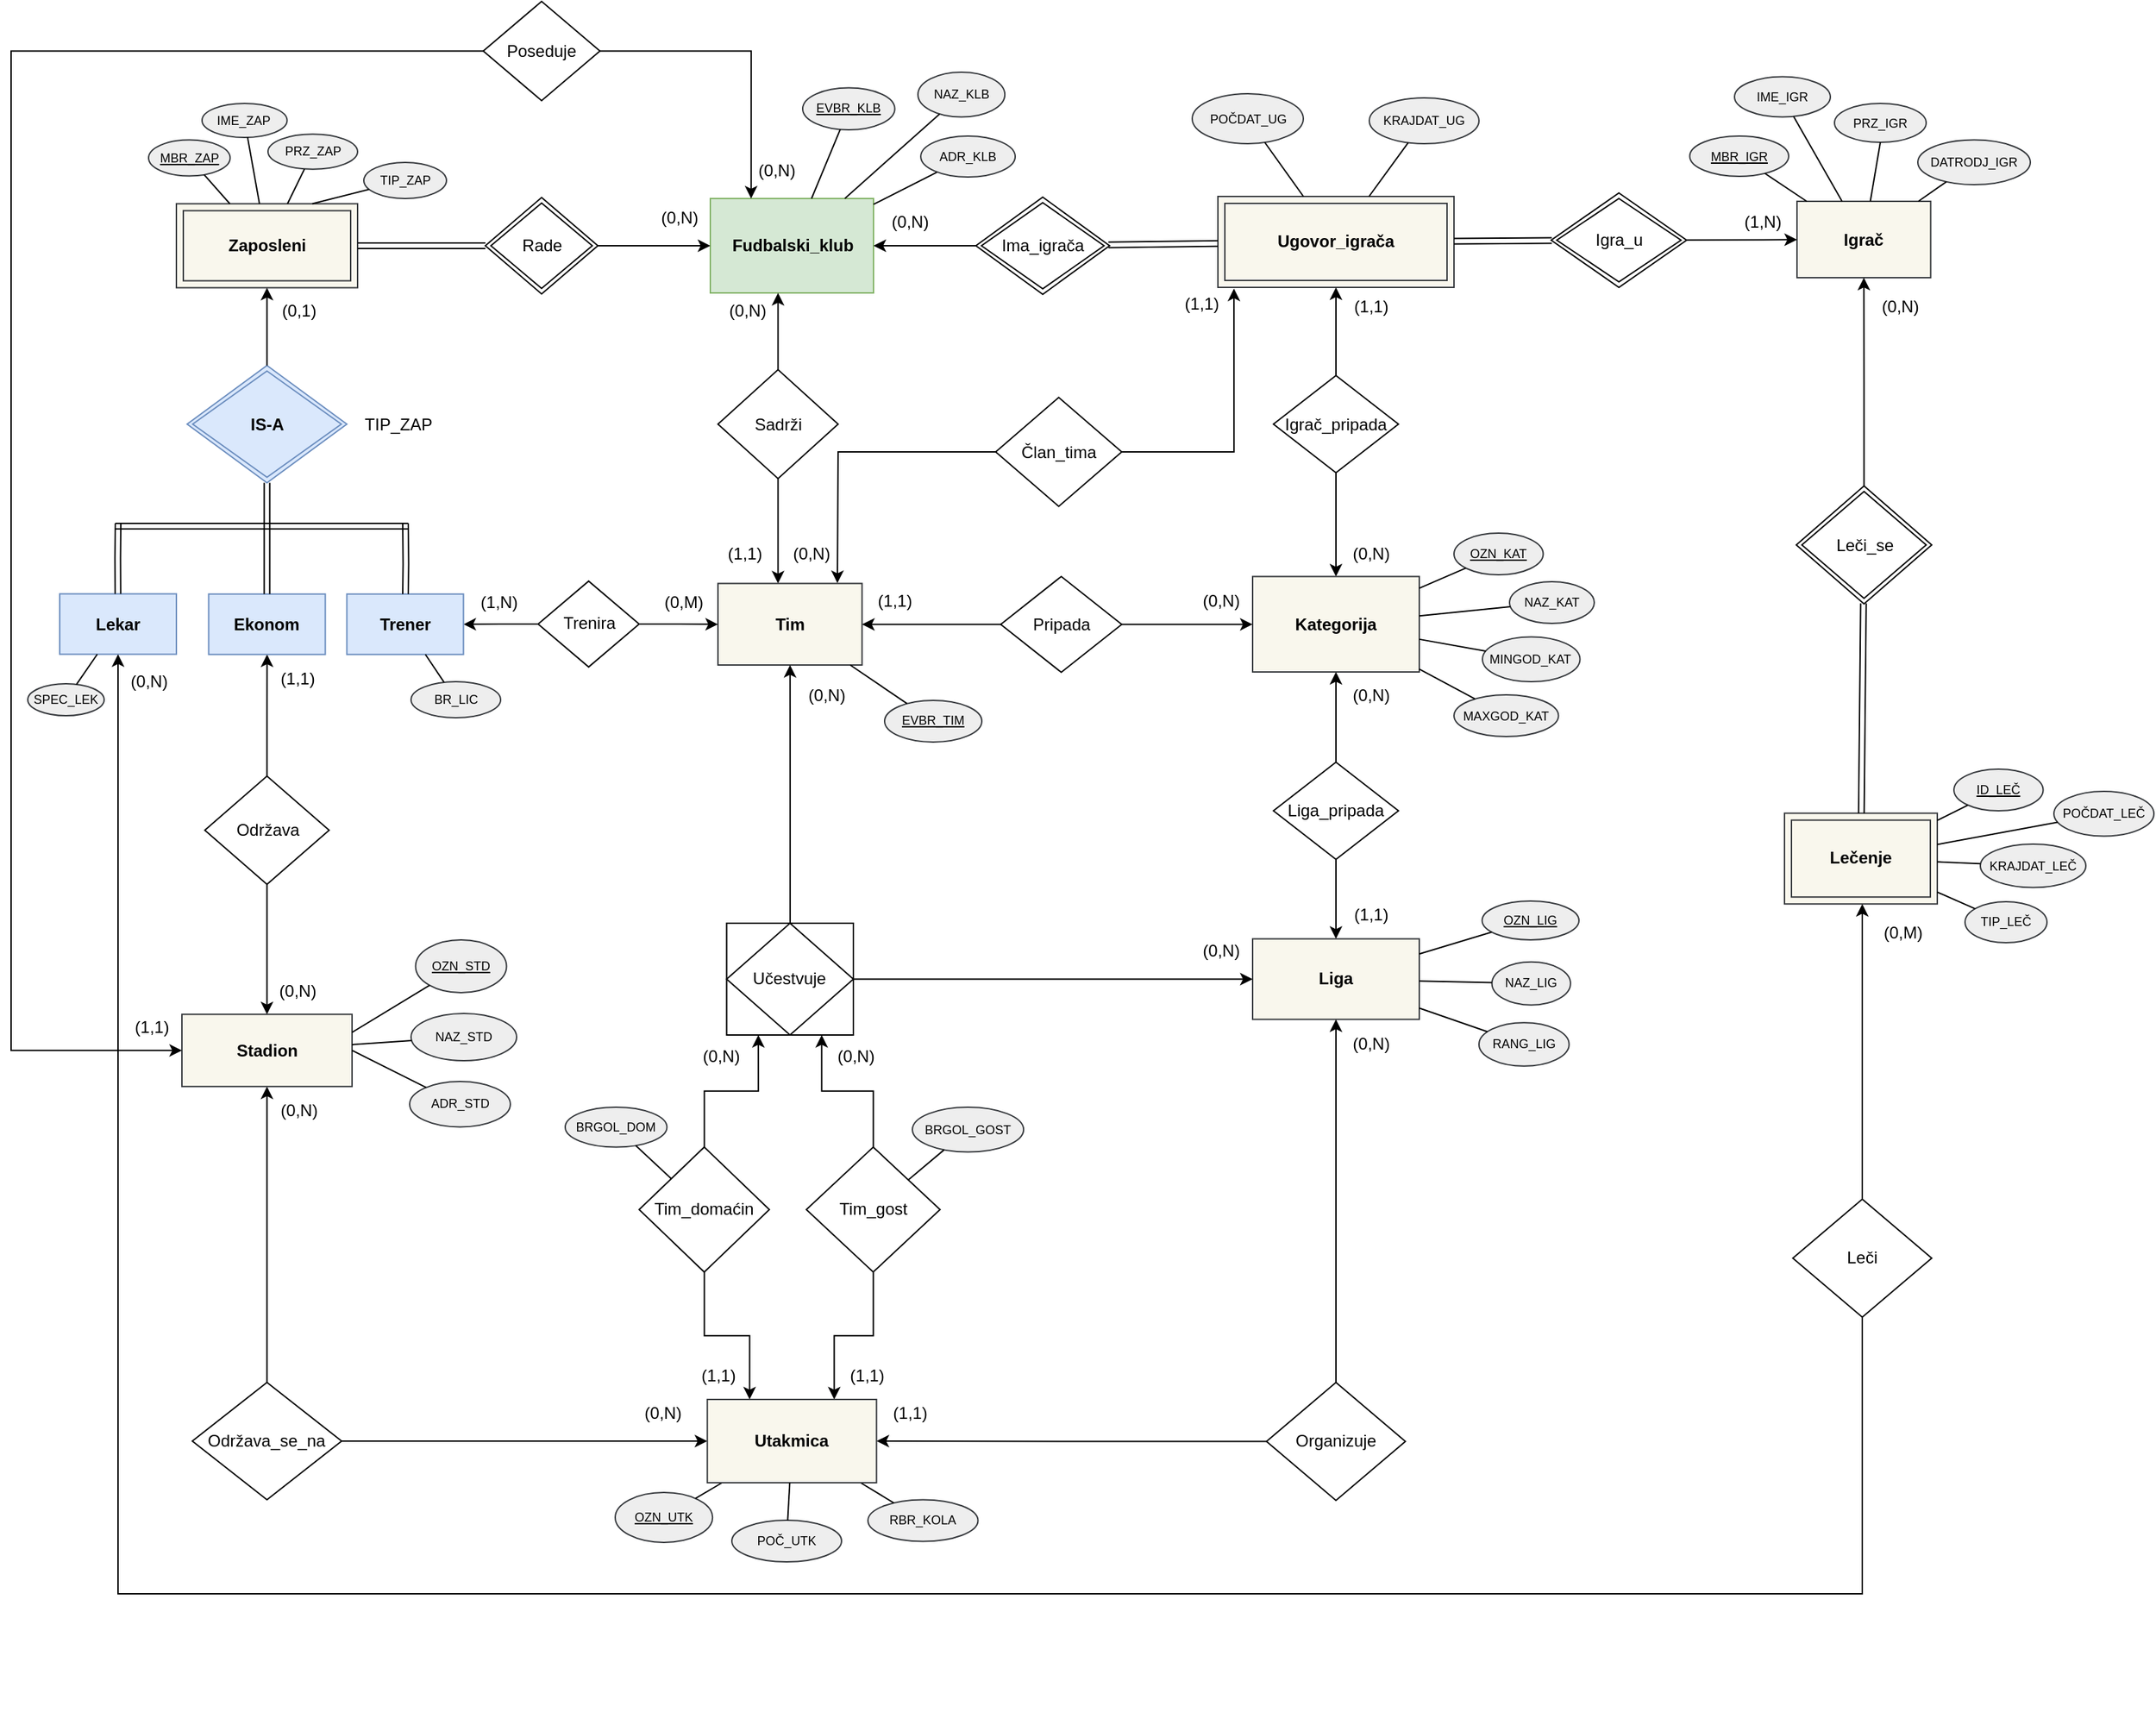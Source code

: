 <mxfile version="13.9.9" type="device"><diagram id="XMRACa8M82WOounsSbT7" name="Page-1"><mxGraphModel dx="1730" dy="1012" grid="1" gridSize="1" guides="1" tooltips="1" connect="1" arrows="1" fold="1" page="1" pageScale="1" pageWidth="2336" pageHeight="1654" math="0" shadow="0"><root><mxCell id="0"/><mxCell id="1" parent="0"/><mxCell id="WEGCKcXvLtcn6dssbTEb-1" value="Fudbalski_klub" style="whiteSpace=wrap;html=1;align=center;fillColor=#d5e8d4;strokeColor=#82b366;fontStyle=1;strokeWidth=1;" vertex="1" parent="1"><mxGeometry x="958.5" y="353" width="117.5" height="68" as="geometry"/></mxCell><mxCell id="WEGCKcXvLtcn6dssbTEb-2" style="edgeStyle=orthogonalEdgeStyle;rounded=0;orthogonalLoop=1;jettySize=auto;html=1;fontSize=12;" edge="1" parent="1" source="WEGCKcXvLtcn6dssbTEb-3" target="WEGCKcXvLtcn6dssbTEb-1"><mxGeometry relative="1" as="geometry"/></mxCell><mxCell id="WEGCKcXvLtcn6dssbTEb-3" value="Rade" style="shape=rhombus;double=1;perimeter=rhombusPerimeter;whiteSpace=wrap;html=1;align=center;fontStyle=0;strokeWidth=1;" vertex="1" parent="1"><mxGeometry x="796.5" y="352.25" width="81" height="69.5" as="geometry"/></mxCell><mxCell id="WEGCKcXvLtcn6dssbTEb-4" style="edgeStyle=orthogonalEdgeStyle;rounded=0;orthogonalLoop=1;jettySize=auto;html=1;fontSize=12;" edge="1" parent="1" source="WEGCKcXvLtcn6dssbTEb-5" target="WEGCKcXvLtcn6dssbTEb-1"><mxGeometry relative="1" as="geometry"/></mxCell><mxCell id="WEGCKcXvLtcn6dssbTEb-5" value="Ima_igrača" style="shape=rhombus;double=1;perimeter=rhombusPerimeter;whiteSpace=wrap;html=1;align=center;fontStyle=0;strokeWidth=1;" vertex="1" parent="1"><mxGeometry x="1149.75" y="352" width="96.25" height="70" as="geometry"/></mxCell><mxCell id="WEGCKcXvLtcn6dssbTEb-6" value="IS-A" style="shape=rhombus;double=1;perimeter=rhombusPerimeter;whiteSpace=wrap;html=1;align=center;fillColor=#dae8fc;strokeColor=#6c8ebf;fontStyle=1;strokeWidth=1;" vertex="1" parent="1"><mxGeometry x="581.76" y="473.25" width="114.99" height="84.5" as="geometry"/></mxCell><mxCell id="WEGCKcXvLtcn6dssbTEb-7" value="Zaposleni" style="shape=ext;margin=3;double=1;whiteSpace=wrap;html=1;align=center;fontStyle=1;fillColor=#f9f7ed;strokeColor=#36393d;strokeWidth=1;" vertex="1" parent="1"><mxGeometry x="574" y="356.75" width="130.5" height="60.5" as="geometry"/></mxCell><mxCell id="WEGCKcXvLtcn6dssbTEb-8" value="Igrač" style="whiteSpace=wrap;html=1;align=center;fillColor=#f9f7ed;strokeColor=#36393d;fontStyle=1;strokeWidth=1;" vertex="1" parent="1"><mxGeometry x="1741" y="355" width="96.25" height="55" as="geometry"/></mxCell><mxCell id="WEGCKcXvLtcn6dssbTEb-9" value="Igra_u" style="shape=rhombus;double=1;perimeter=rhombusPerimeter;whiteSpace=wrap;html=1;align=center;fontStyle=0;strokeWidth=1;" vertex="1" parent="1"><mxGeometry x="1564" y="349" width="97.5" height="68" as="geometry"/></mxCell><mxCell id="WEGCKcXvLtcn6dssbTEb-10" value="Ugovor_igrača" style="shape=ext;margin=3;double=1;whiteSpace=wrap;html=1;align=center;fontStyle=1;fillColor=#f9f7ed;strokeColor=#36393d;strokeWidth=1;" vertex="1" parent="1"><mxGeometry x="1324" y="351.5" width="170" height="65.5" as="geometry"/></mxCell><mxCell id="WEGCKcXvLtcn6dssbTEb-11" value="" style="shape=link;html=1;rounded=0;fontStyle=1;strokeWidth=1;" edge="1" parent="1" source="WEGCKcXvLtcn6dssbTEb-7" target="WEGCKcXvLtcn6dssbTEb-3"><mxGeometry relative="1" as="geometry"><mxPoint x="684.5" y="376.26" as="sourcePoint"/><mxPoint x="734.5" y="374.26" as="targetPoint"/></mxGeometry></mxCell><mxCell id="WEGCKcXvLtcn6dssbTEb-12" value="" style="endArrow=classic;html=1;fontStyle=1;strokeWidth=1;" edge="1" parent="1" source="WEGCKcXvLtcn6dssbTEb-6" target="WEGCKcXvLtcn6dssbTEb-7"><mxGeometry width="50" height="50" relative="1" as="geometry"><mxPoint x="654.5" y="456.76" as="sourcePoint"/><mxPoint x="654" y="406.76" as="targetPoint"/></mxGeometry></mxCell><mxCell id="WEGCKcXvLtcn6dssbTEb-13" value="" style="shape=link;html=1;rounded=0;fontStyle=1;strokeWidth=1;" edge="1" parent="1" source="WEGCKcXvLtcn6dssbTEb-5" target="WEGCKcXvLtcn6dssbTEb-10"><mxGeometry relative="1" as="geometry"><mxPoint x="1167.75" y="386.08" as="sourcePoint"/><mxPoint x="1197.75" y="386.08" as="targetPoint"/></mxGeometry></mxCell><mxCell id="WEGCKcXvLtcn6dssbTEb-14" value="" style="shape=link;html=1;rounded=0;fontStyle=1;strokeWidth=1;" edge="1" parent="1" source="WEGCKcXvLtcn6dssbTEb-10" target="WEGCKcXvLtcn6dssbTEb-9"><mxGeometry relative="1" as="geometry"><mxPoint x="1317.75" y="386.08" as="sourcePoint"/><mxPoint x="1347.75" y="386.08" as="targetPoint"/></mxGeometry></mxCell><mxCell id="WEGCKcXvLtcn6dssbTEb-15" value="" style="endArrow=classic;html=1;fontStyle=1;strokeWidth=1;" edge="1" parent="1" source="WEGCKcXvLtcn6dssbTEb-9" target="WEGCKcXvLtcn6dssbTEb-8"><mxGeometry width="50" height="50" relative="1" as="geometry"><mxPoint x="1397.75" y="386.08" as="sourcePoint"/><mxPoint x="1427.75" y="386.08" as="targetPoint"/></mxGeometry></mxCell><mxCell id="WEGCKcXvLtcn6dssbTEb-16" style="edgeStyle=orthogonalEdgeStyle;rounded=0;orthogonalLoop=1;jettySize=auto;html=1;strokeWidth=1;" edge="1" parent="1" source="WEGCKcXvLtcn6dssbTEb-18" target="WEGCKcXvLtcn6dssbTEb-1"><mxGeometry relative="1" as="geometry"><Array as="points"><mxPoint x="1008" y="447"/><mxPoint x="1007" y="447"/></Array></mxGeometry></mxCell><mxCell id="WEGCKcXvLtcn6dssbTEb-17" style="edgeStyle=orthogonalEdgeStyle;rounded=0;orthogonalLoop=1;jettySize=auto;html=1;strokeWidth=1;" edge="1" parent="1" source="WEGCKcXvLtcn6dssbTEb-18" target="WEGCKcXvLtcn6dssbTEb-19"><mxGeometry relative="1" as="geometry"><Array as="points"><mxPoint x="1007" y="608"/><mxPoint x="1007" y="608"/></Array></mxGeometry></mxCell><mxCell id="WEGCKcXvLtcn6dssbTEb-18" value="Sadrži" style="shape=rhombus;perimeter=rhombusPerimeter;whiteSpace=wrap;html=1;align=center;direction=south;fontStyle=0;strokeWidth=1;" vertex="1" parent="1"><mxGeometry x="964" y="476.25" width="86.5" height="78.5" as="geometry"/></mxCell><mxCell id="WEGCKcXvLtcn6dssbTEb-19" value="Tim" style="whiteSpace=wrap;html=1;align=center;fillColor=#f9f7ed;strokeColor=#36393d;fontStyle=1;strokeWidth=1;" vertex="1" parent="1"><mxGeometry x="964" y="630.25" width="103.75" height="58.75" as="geometry"/></mxCell><mxCell id="WEGCKcXvLtcn6dssbTEb-20" style="edgeStyle=orthogonalEdgeStyle;rounded=0;orthogonalLoop=1;jettySize=auto;html=1;entryX=0.5;entryY=1;entryDx=0;entryDy=0;fontStyle=1;strokeWidth=1;" edge="1" parent="1" source="WEGCKcXvLtcn6dssbTEb-22" target="WEGCKcXvLtcn6dssbTEb-10"><mxGeometry relative="1" as="geometry"/></mxCell><mxCell id="WEGCKcXvLtcn6dssbTEb-21" style="edgeStyle=orthogonalEdgeStyle;rounded=0;orthogonalLoop=1;jettySize=auto;html=1;fontStyle=1;strokeWidth=1;" edge="1" parent="1" source="WEGCKcXvLtcn6dssbTEb-22" target="WEGCKcXvLtcn6dssbTEb-27"><mxGeometry relative="1" as="geometry"/></mxCell><mxCell id="WEGCKcXvLtcn6dssbTEb-22" value="Igrač_pripada" style="shape=rhombus;perimeter=rhombusPerimeter;whiteSpace=wrap;html=1;align=center;fontStyle=0;strokeWidth=1;" vertex="1" parent="1"><mxGeometry x="1364" y="480.5" width="90" height="70" as="geometry"/></mxCell><mxCell id="WEGCKcXvLtcn6dssbTEb-23" style="edgeStyle=orthogonalEdgeStyle;rounded=0;orthogonalLoop=1;jettySize=auto;html=1;entryX=0.5;entryY=1;entryDx=0;entryDy=0;fontStyle=1;strokeWidth=1;" edge="1" parent="1" source="WEGCKcXvLtcn6dssbTEb-25" target="WEGCKcXvLtcn6dssbTEb-27"><mxGeometry relative="1" as="geometry"/></mxCell><mxCell id="WEGCKcXvLtcn6dssbTEb-24" style="edgeStyle=orthogonalEdgeStyle;rounded=0;orthogonalLoop=1;jettySize=auto;html=1;fontSize=9;strokeWidth=1;" edge="1" parent="1" source="WEGCKcXvLtcn6dssbTEb-25" target="WEGCKcXvLtcn6dssbTEb-26"><mxGeometry relative="1" as="geometry"/></mxCell><mxCell id="WEGCKcXvLtcn6dssbTEb-25" value="Liga_pripada" style="shape=rhombus;perimeter=rhombusPerimeter;whiteSpace=wrap;html=1;align=center;fontStyle=0;strokeWidth=1;" vertex="1" parent="1"><mxGeometry x="1364" y="759" width="90" height="70" as="geometry"/></mxCell><mxCell id="WEGCKcXvLtcn6dssbTEb-26" value="Liga" style="whiteSpace=wrap;html=1;align=center;fillColor=#f9f7ed;strokeColor=#36393d;fontStyle=1;strokeWidth=1;" vertex="1" parent="1"><mxGeometry x="1349" y="886.25" width="120" height="58" as="geometry"/></mxCell><mxCell id="WEGCKcXvLtcn6dssbTEb-27" value="Kategorija" style="whiteSpace=wrap;html=1;align=center;fillColor=#f9f7ed;strokeColor=#36393d;fontStyle=1;strokeWidth=1;" vertex="1" parent="1"><mxGeometry x="1349" y="625.25" width="120" height="68.75" as="geometry"/></mxCell><mxCell id="WEGCKcXvLtcn6dssbTEb-28" style="edgeStyle=orthogonalEdgeStyle;rounded=0;orthogonalLoop=1;jettySize=auto;html=1;fontSize=12;" edge="1" parent="1" source="WEGCKcXvLtcn6dssbTEb-30" target="WEGCKcXvLtcn6dssbTEb-19"><mxGeometry relative="1" as="geometry"/></mxCell><mxCell id="WEGCKcXvLtcn6dssbTEb-29" style="edgeStyle=orthogonalEdgeStyle;rounded=0;orthogonalLoop=1;jettySize=auto;html=1;fontSize=12;" edge="1" parent="1" source="WEGCKcXvLtcn6dssbTEb-30" target="WEGCKcXvLtcn6dssbTEb-27"><mxGeometry relative="1" as="geometry"/></mxCell><mxCell id="WEGCKcXvLtcn6dssbTEb-30" value="Pripada" style="shape=rhombus;perimeter=rhombusPerimeter;whiteSpace=wrap;html=1;align=center;direction=south;fontStyle=0;strokeWidth=1;" vertex="1" parent="1"><mxGeometry x="1167.63" y="625.25" width="87.12" height="69" as="geometry"/></mxCell><mxCell id="WEGCKcXvLtcn6dssbTEb-31" style="edgeStyle=orthogonalEdgeStyle;rounded=0;orthogonalLoop=1;jettySize=auto;html=1;fontSize=12;" edge="1" parent="1" source="WEGCKcXvLtcn6dssbTEb-33" target="WEGCKcXvLtcn6dssbTEb-26"><mxGeometry relative="1" as="geometry"/></mxCell><mxCell id="WEGCKcXvLtcn6dssbTEb-32" style="edgeStyle=orthogonalEdgeStyle;rounded=0;orthogonalLoop=1;jettySize=auto;html=1;fontSize=12;" edge="1" parent="1" source="WEGCKcXvLtcn6dssbTEb-33" target="WEGCKcXvLtcn6dssbTEb-19"><mxGeometry relative="1" as="geometry"/></mxCell><mxCell id="WEGCKcXvLtcn6dssbTEb-33" value="Učestvuje" style="shape=associativeEntity;whiteSpace=wrap;html=1;align=center;fontStyle=0;strokeWidth=1;" vertex="1" parent="1"><mxGeometry x="970.25" y="875" width="91.25" height="80.5" as="geometry"/></mxCell><mxCell id="WEGCKcXvLtcn6dssbTEb-34" style="edgeStyle=orthogonalEdgeStyle;rounded=0;orthogonalLoop=1;jettySize=auto;html=1;fontStyle=1;strokeWidth=1;" edge="1" parent="1" source="WEGCKcXvLtcn6dssbTEb-36" target="WEGCKcXvLtcn6dssbTEb-26"><mxGeometry relative="1" as="geometry"/></mxCell><mxCell id="WEGCKcXvLtcn6dssbTEb-35" style="edgeStyle=orthogonalEdgeStyle;rounded=0;orthogonalLoop=1;jettySize=auto;html=1;" edge="1" parent="1" source="WEGCKcXvLtcn6dssbTEb-36" target="WEGCKcXvLtcn6dssbTEb-126"><mxGeometry relative="1" as="geometry"/></mxCell><mxCell id="WEGCKcXvLtcn6dssbTEb-36" value="Organizuje" style="shape=rhombus;perimeter=rhombusPerimeter;whiteSpace=wrap;html=1;align=center;fontStyle=0;strokeWidth=1;" vertex="1" parent="1"><mxGeometry x="1359" y="1205.75" width="100" height="85" as="geometry"/></mxCell><mxCell id="WEGCKcXvLtcn6dssbTEb-37" style="edgeStyle=orthogonalEdgeStyle;rounded=0;orthogonalLoop=1;jettySize=auto;html=1;entryX=0.25;entryY=1;entryDx=0;entryDy=0;fontStyle=1;strokeWidth=1;" edge="1" parent="1" source="WEGCKcXvLtcn6dssbTEb-39" target="WEGCKcXvLtcn6dssbTEb-33"><mxGeometry relative="1" as="geometry"/></mxCell><mxCell id="WEGCKcXvLtcn6dssbTEb-38" style="edgeStyle=orthogonalEdgeStyle;rounded=0;orthogonalLoop=1;jettySize=auto;html=1;entryX=0.25;entryY=0;entryDx=0;entryDy=0;strokeWidth=1;" edge="1" parent="1" source="WEGCKcXvLtcn6dssbTEb-39" target="WEGCKcXvLtcn6dssbTEb-126"><mxGeometry relative="1" as="geometry"/></mxCell><mxCell id="WEGCKcXvLtcn6dssbTEb-39" value="Tim_domaćin" style="shape=rhombus;perimeter=rhombusPerimeter;whiteSpace=wrap;html=1;align=center;fontStyle=0;strokeWidth=1;" vertex="1" parent="1"><mxGeometry x="907.25" y="1036.25" width="93.75" height="90" as="geometry"/></mxCell><mxCell id="WEGCKcXvLtcn6dssbTEb-40" style="edgeStyle=orthogonalEdgeStyle;rounded=0;orthogonalLoop=1;jettySize=auto;html=1;entryX=0.75;entryY=1;entryDx=0;entryDy=0;fontStyle=1;strokeWidth=1;" edge="1" parent="1" source="WEGCKcXvLtcn6dssbTEb-42" target="WEGCKcXvLtcn6dssbTEb-33"><mxGeometry relative="1" as="geometry"/></mxCell><mxCell id="WEGCKcXvLtcn6dssbTEb-41" style="edgeStyle=orthogonalEdgeStyle;rounded=0;orthogonalLoop=1;jettySize=auto;html=1;entryX=0.75;entryY=0;entryDx=0;entryDy=0;strokeWidth=1;" edge="1" parent="1" source="WEGCKcXvLtcn6dssbTEb-42" target="WEGCKcXvLtcn6dssbTEb-126"><mxGeometry relative="1" as="geometry"/></mxCell><mxCell id="WEGCKcXvLtcn6dssbTEb-42" value="Tim_gost" style="shape=rhombus;perimeter=rhombusPerimeter;whiteSpace=wrap;html=1;align=center;fontStyle=0;strokeWidth=1;" vertex="1" parent="1"><mxGeometry x="1027.66" y="1036.25" width="96.25" height="90" as="geometry"/></mxCell><mxCell id="WEGCKcXvLtcn6dssbTEb-43" style="edgeStyle=orthogonalEdgeStyle;rounded=0;orthogonalLoop=1;jettySize=auto;html=1;exitX=0.5;exitY=1;exitDx=0;exitDy=0;fontStyle=1;strokeWidth=1;" edge="1" parent="1"><mxGeometry relative="1" as="geometry"><mxPoint x="1006.16" y="1238.25" as="sourcePoint"/><mxPoint x="1006.16" y="1238.25" as="targetPoint"/></mxGeometry></mxCell><mxCell id="WEGCKcXvLtcn6dssbTEb-44" style="edgeStyle=orthogonalEdgeStyle;rounded=0;orthogonalLoop=1;jettySize=auto;html=1;fontSize=12;" edge="1" parent="1" source="WEGCKcXvLtcn6dssbTEb-46" target="WEGCKcXvLtcn6dssbTEb-126"><mxGeometry relative="1" as="geometry"/></mxCell><mxCell id="WEGCKcXvLtcn6dssbTEb-45" style="edgeStyle=orthogonalEdgeStyle;rounded=0;orthogonalLoop=1;jettySize=auto;html=1;fontSize=12;" edge="1" parent="1" source="WEGCKcXvLtcn6dssbTEb-46" target="WEGCKcXvLtcn6dssbTEb-47"><mxGeometry relative="1" as="geometry"/></mxCell><mxCell id="WEGCKcXvLtcn6dssbTEb-46" value="Održava_se_na" style="shape=rhombus;perimeter=rhombusPerimeter;whiteSpace=wrap;html=1;align=center;fontStyle=0;strokeWidth=1;" vertex="1" parent="1"><mxGeometry x="585.49" y="1205.75" width="107.51" height="84.5" as="geometry"/></mxCell><mxCell id="WEGCKcXvLtcn6dssbTEb-47" value="Stadion" style="whiteSpace=wrap;html=1;align=center;fillColor=#f9f7ed;strokeColor=#36393d;fontStyle=1;strokeWidth=1;" vertex="1" parent="1"><mxGeometry x="578.01" y="940.62" width="122.5" height="52" as="geometry"/></mxCell><mxCell id="WEGCKcXvLtcn6dssbTEb-48" style="edgeStyle=orthogonalEdgeStyle;rounded=0;orthogonalLoop=1;jettySize=auto;html=1;fontSize=12;" edge="1" parent="1" source="WEGCKcXvLtcn6dssbTEb-50" target="WEGCKcXvLtcn6dssbTEb-145"><mxGeometry relative="1" as="geometry"/></mxCell><mxCell id="WEGCKcXvLtcn6dssbTEb-49" style="edgeStyle=orthogonalEdgeStyle;rounded=0;orthogonalLoop=1;jettySize=auto;html=1;fontSize=12;" edge="1" parent="1" source="WEGCKcXvLtcn6dssbTEb-50" target="WEGCKcXvLtcn6dssbTEb-47"><mxGeometry relative="1" as="geometry"/></mxCell><mxCell id="WEGCKcXvLtcn6dssbTEb-50" value="Održava" style="shape=rhombus;perimeter=rhombusPerimeter;whiteSpace=wrap;html=1;align=center;direction=south;fontStyle=0;strokeWidth=1;" vertex="1" parent="1"><mxGeometry x="594.5" y="769" width="89.5" height="78" as="geometry"/></mxCell><mxCell id="WEGCKcXvLtcn6dssbTEb-51" style="edgeStyle=orthogonalEdgeStyle;rounded=0;orthogonalLoop=1;jettySize=auto;html=1;fontSize=12;" edge="1" parent="1" source="WEGCKcXvLtcn6dssbTEb-53" target="WEGCKcXvLtcn6dssbTEb-19"><mxGeometry relative="1" as="geometry"/></mxCell><mxCell id="WEGCKcXvLtcn6dssbTEb-52" style="edgeStyle=orthogonalEdgeStyle;rounded=0;orthogonalLoop=1;jettySize=auto;html=1;fontSize=12;" edge="1" parent="1" source="WEGCKcXvLtcn6dssbTEb-53" target="WEGCKcXvLtcn6dssbTEb-148"><mxGeometry relative="1" as="geometry"/></mxCell><mxCell id="WEGCKcXvLtcn6dssbTEb-53" value="Trenira" style="shape=rhombus;perimeter=rhombusPerimeter;whiteSpace=wrap;html=1;align=center;direction=south;fontStyle=0;strokeWidth=1;" vertex="1" parent="1"><mxGeometry x="834.5" y="628.56" width="72.75" height="61.88" as="geometry"/></mxCell><mxCell id="WEGCKcXvLtcn6dssbTEb-54" value="&lt;font style=&quot;font-size: 12px;&quot;&gt;TIP_ZAP&lt;/font&gt;" style="text;html=1;strokeColor=none;fillColor=none;align=center;verticalAlign=middle;whiteSpace=wrap;rounded=0;shadow=0;sketch=0;fontStyle=0;fontSize=12;strokeWidth=1;" vertex="1" parent="1"><mxGeometry x="714.49" y="505.5" width="40" height="20" as="geometry"/></mxCell><mxCell id="WEGCKcXvLtcn6dssbTEb-55" value="&lt;span style=&quot;font-size: 12px;&quot;&gt;(0,N)&lt;/span&gt;" style="text;html=1;align=center;verticalAlign=middle;resizable=0;points=[];autosize=1;fontSize=12;strokeWidth=1;" vertex="1" parent="1"><mxGeometry x="916.31" y="356.75" width="40" height="20" as="geometry"/></mxCell><mxCell id="WEGCKcXvLtcn6dssbTEb-56" value="&lt;span style=&quot;font-size: 12px&quot;&gt;(1,N)&lt;/span&gt;" style="text;html=1;align=center;verticalAlign=middle;resizable=0;points=[];autosize=1;fontSize=12;strokeWidth=1;" vertex="1" parent="1"><mxGeometry x="787.5" y="634.01" width="37" height="19" as="geometry"/></mxCell><mxCell id="WEGCKcXvLtcn6dssbTEb-57" value="&lt;span style=&quot;font-size: 12px&quot;&gt;(0,M)&lt;/span&gt;" style="text;html=1;align=center;verticalAlign=middle;resizable=0;points=[];autosize=1;fontSize=12;strokeWidth=1;" vertex="1" parent="1"><mxGeometry x="919.5" y="634.01" width="39" height="19" as="geometry"/></mxCell><mxCell id="WEGCKcXvLtcn6dssbTEb-58" value="&lt;span style=&quot;font-size: 12px;&quot;&gt;(1,1)&lt;/span&gt;" style="text;html=1;align=center;verticalAlign=middle;resizable=0;points=[];autosize=1;fontSize=12;strokeWidth=1;" vertex="1" parent="1"><mxGeometry x="641.24" y="689" width="40" height="20" as="geometry"/></mxCell><mxCell id="WEGCKcXvLtcn6dssbTEb-59" value="&lt;span style=&quot;font-size: 12px;&quot;&gt;(0,N)&lt;/span&gt;" style="text;html=1;align=center;verticalAlign=middle;resizable=0;points=[];autosize=1;fontSize=12;strokeWidth=1;" vertex="1" parent="1"><mxGeometry x="641.24" y="913.88" width="40" height="20" as="geometry"/></mxCell><mxCell id="WEGCKcXvLtcn6dssbTEb-60" value="&lt;span style=&quot;font-size: 12px;&quot;&gt;(0,N)&lt;/span&gt;" style="text;html=1;align=center;verticalAlign=middle;resizable=0;points=[];autosize=1;fontSize=12;strokeWidth=1;" vertex="1" parent="1"><mxGeometry x="641.99" y="999.62" width="40" height="20" as="geometry"/></mxCell><mxCell id="WEGCKcXvLtcn6dssbTEb-61" value="&lt;span style=&quot;font-size: 12px;&quot;&gt;(0,N)&lt;/span&gt;" style="text;html=1;align=center;verticalAlign=middle;resizable=0;points=[];autosize=1;fontSize=12;strokeWidth=1;" vertex="1" parent="1"><mxGeometry x="904" y="1218" width="40" height="20" as="geometry"/></mxCell><mxCell id="WEGCKcXvLtcn6dssbTEb-62" value="&lt;span style=&quot;font-size: 12px;&quot;&gt;(0,N)&lt;/span&gt;" style="text;html=1;align=center;verticalAlign=middle;resizable=0;points=[];autosize=1;fontSize=12;strokeWidth=1;" vertex="1" parent="1"><mxGeometry x="1414" y="952.25" width="40" height="20" as="geometry"/></mxCell><mxCell id="WEGCKcXvLtcn6dssbTEb-63" value="&lt;span style=&quot;font-size: 12px;&quot;&gt;(1,1)&lt;/span&gt;" style="text;html=1;align=center;verticalAlign=middle;resizable=0;points=[];autosize=1;fontSize=12;strokeWidth=1;" vertex="1" parent="1"><mxGeometry x="1081.75" y="1218" width="40" height="20" as="geometry"/></mxCell><mxCell id="WEGCKcXvLtcn6dssbTEb-64" value="&lt;span style=&quot;font-size: 12px;&quot;&gt;(0,N)&lt;/span&gt;" style="text;html=1;align=center;verticalAlign=middle;resizable=0;points=[];autosize=1;fontSize=12;strokeWidth=1;" vertex="1" parent="1"><mxGeometry x="1414" y="599.02" width="40" height="20" as="geometry"/></mxCell><mxCell id="WEGCKcXvLtcn6dssbTEb-65" value="&lt;span style=&quot;font-size: 12px;&quot;&gt;(0,N)&lt;/span&gt;" style="text;html=1;align=center;verticalAlign=middle;resizable=0;points=[];autosize=1;fontSize=12;strokeWidth=1;" vertex="1" parent="1"><mxGeometry x="1305.5" y="633.01" width="40" height="20" as="geometry"/></mxCell><mxCell id="WEGCKcXvLtcn6dssbTEb-66" value="&lt;span style=&quot;font-size: 12px;&quot;&gt;(1,1)&lt;/span&gt;" style="text;html=1;align=center;verticalAlign=middle;resizable=0;points=[];autosize=1;fontSize=12;strokeWidth=1;" vertex="1" parent="1"><mxGeometry x="1414" y="859" width="40" height="20" as="geometry"/></mxCell><mxCell id="WEGCKcXvLtcn6dssbTEb-67" value="&lt;span style=&quot;font-size: 12px;&quot;&gt;(1,1)&lt;/span&gt;" style="text;html=1;align=center;verticalAlign=middle;resizable=0;points=[];autosize=1;fontSize=12;strokeWidth=1;" vertex="1" parent="1"><mxGeometry x="1292" y="419" width="40" height="20" as="geometry"/></mxCell><mxCell id="WEGCKcXvLtcn6dssbTEb-68" value="&lt;span style=&quot;font-size: 12px;&quot;&gt;(0,N)&lt;/span&gt;" style="text;html=1;align=center;verticalAlign=middle;resizable=0;points=[];autosize=1;fontSize=12;strokeWidth=1;" vertex="1" parent="1"><mxGeometry x="1414" y="701" width="40" height="20" as="geometry"/></mxCell><mxCell id="WEGCKcXvLtcn6dssbTEb-69" value="&lt;span style=&quot;font-size: 12px;&quot;&gt;(1,1)&lt;/span&gt;" style="text;html=1;align=center;verticalAlign=middle;resizable=0;points=[];autosize=1;fontSize=12;strokeWidth=1;" vertex="1" parent="1"><mxGeometry x="1071" y="633.01" width="40" height="20" as="geometry"/></mxCell><mxCell id="WEGCKcXvLtcn6dssbTEb-70" value="&lt;span style=&quot;font-size: 12px&quot;&gt;(0,N)&lt;/span&gt;" style="text;html=1;align=center;verticalAlign=middle;resizable=0;points=[];autosize=1;fontSize=12;strokeWidth=1;" vertex="1" parent="1"><mxGeometry x="964.5" y="423.5" width="40" height="20" as="geometry"/></mxCell><mxCell id="WEGCKcXvLtcn6dssbTEb-71" value="&lt;span style=&quot;font-size: 12px;&quot;&gt;(1,1)&lt;/span&gt;" style="text;html=1;align=center;verticalAlign=middle;resizable=0;points=[];autosize=1;fontSize=12;strokeWidth=1;" vertex="1" parent="1"><mxGeometry x="962.75" y="599.02" width="40" height="20" as="geometry"/></mxCell><mxCell id="WEGCKcXvLtcn6dssbTEb-72" value="&lt;span style=&quot;font-size: 12px&quot;&gt;(1,N)&lt;/span&gt;" style="text;html=1;align=center;verticalAlign=middle;resizable=0;points=[];autosize=1;fontSize=12;strokeWidth=1;" vertex="1" parent="1"><mxGeometry x="1697" y="360" width="37" height="19" as="geometry"/></mxCell><mxCell id="WEGCKcXvLtcn6dssbTEb-73" value="&lt;span style=&quot;font-size: 12px;&quot;&gt;(0,N)&lt;/span&gt;" style="text;html=1;align=center;verticalAlign=middle;resizable=0;points=[];autosize=1;fontSize=12;strokeWidth=1;" vertex="1" parent="1"><mxGeometry x="1021.5" y="701" width="40" height="20" as="geometry"/></mxCell><mxCell id="WEGCKcXvLtcn6dssbTEb-74" value="&lt;span style=&quot;font-size: 12px;&quot;&gt;(0,N)&lt;/span&gt;" style="text;html=1;align=center;verticalAlign=middle;resizable=0;points=[];autosize=1;fontSize=12;strokeWidth=1;" vertex="1" parent="1"><mxGeometry x="1305.5" y="885.25" width="40" height="20" as="geometry"/></mxCell><mxCell id="WEGCKcXvLtcn6dssbTEb-75" value="&lt;span style=&quot;font-size: 12px;&quot;&gt;(0,N)&lt;/span&gt;" style="text;html=1;align=center;verticalAlign=middle;resizable=0;points=[];autosize=1;fontSize=12;strokeWidth=1;" vertex="1" parent="1"><mxGeometry x="1043" y="960.5" width="40" height="20" as="geometry"/></mxCell><mxCell id="WEGCKcXvLtcn6dssbTEb-76" value="&lt;span style=&quot;font-size: 12px;&quot;&gt;(0,N)&lt;/span&gt;" style="text;html=1;align=center;verticalAlign=middle;resizable=0;points=[];autosize=1;fontSize=12;strokeWidth=1;" vertex="1" parent="1"><mxGeometry x="945.5" y="960.5" width="40" height="20" as="geometry"/></mxCell><mxCell id="WEGCKcXvLtcn6dssbTEb-77" value="&lt;span style=&quot;font-size: 12px;&quot;&gt;(0,1)&lt;/span&gt;" style="text;html=1;align=center;verticalAlign=middle;resizable=0;points=[];autosize=1;fontSize=12;strokeWidth=1;" vertex="1" parent="1"><mxGeometry x="641.99" y="423.5" width="40" height="20" as="geometry"/></mxCell><mxCell id="WEGCKcXvLtcn6dssbTEb-78" value="IME_IGR" style="ellipse;whiteSpace=wrap;html=1;align=center;shadow=0;sketch=0;fontSize=9;fillColor=#eeeeee;strokeColor=#36393d;strokeWidth=1;" vertex="1" parent="1"><mxGeometry x="1696" y="265.26" width="69" height="29" as="geometry"/></mxCell><mxCell id="WEGCKcXvLtcn6dssbTEb-79" value="MBR_IGR" style="ellipse;whiteSpace=wrap;html=1;align=center;fontStyle=4;shadow=0;sketch=0;fontSize=9;fillColor=#eeeeee;strokeColor=#36393d;strokeWidth=1;" vertex="1" parent="1"><mxGeometry x="1663.75" y="308" width="71.25" height="29" as="geometry"/></mxCell><mxCell id="WEGCKcXvLtcn6dssbTEb-80" value="PRZ_IGR" style="ellipse;whiteSpace=wrap;html=1;align=center;shadow=0;sketch=0;fontSize=9;fillColor=#eeeeee;strokeColor=#36393d;strokeWidth=1;" vertex="1" parent="1"><mxGeometry x="1768" y="284.5" width="66" height="28" as="geometry"/></mxCell><mxCell id="WEGCKcXvLtcn6dssbTEb-81" value="EVBR_KLB" style="ellipse;whiteSpace=wrap;html=1;align=center;fontStyle=4;shadow=0;sketch=0;fontSize=9;fillColor=#eeeeee;strokeColor=#36393d;strokeWidth=1;" vertex="1" parent="1"><mxGeometry x="1025" y="273.25" width="66.34" height="30.25" as="geometry"/></mxCell><mxCell id="WEGCKcXvLtcn6dssbTEb-82" value="NAZ_KLB" style="ellipse;whiteSpace=wrap;html=1;align=center;shadow=0;sketch=0;fontSize=9;fillColor=#eeeeee;strokeColor=#36393d;strokeWidth=1;" vertex="1" parent="1"><mxGeometry x="1108" y="262" width="62.58" height="32.26" as="geometry"/></mxCell><mxCell id="WEGCKcXvLtcn6dssbTEb-83" value="IME_ZAP" style="ellipse;whiteSpace=wrap;html=1;align=center;shadow=0;sketch=0;fontSize=9;fillColor=#eeeeee;strokeColor=#36393d;strokeWidth=1;" vertex="1" parent="1"><mxGeometry x="592.49" y="284.5" width="61.26" height="24.5" as="geometry"/></mxCell><mxCell id="WEGCKcXvLtcn6dssbTEb-84" value="PRZ_ZAP" style="ellipse;whiteSpace=wrap;html=1;align=center;shadow=0;sketch=0;fontSize=9;fillColor=#eeeeee;strokeColor=#36393d;strokeWidth=1;" vertex="1" parent="1"><mxGeometry x="639.99" y="306.64" width="64.51" height="25.25" as="geometry"/></mxCell><mxCell id="WEGCKcXvLtcn6dssbTEb-85" value="MBR_ZAP" style="ellipse;whiteSpace=wrap;html=1;align=center;fontStyle=4;shadow=0;sketch=0;fontSize=9;fillColor=#eeeeee;strokeColor=#36393d;strokeWidth=1;" vertex="1" parent="1"><mxGeometry x="554" y="310.76" width="58.74" height="26" as="geometry"/></mxCell><mxCell id="WEGCKcXvLtcn6dssbTEb-86" value="OZN_STD" style="ellipse;whiteSpace=wrap;html=1;align=center;fontStyle=4;shadow=0;sketch=0;strokeColor=#36393d;fillColor=#eeeeee;fontSize=9;strokeWidth=1;" vertex="1" parent="1"><mxGeometry x="746.26" y="887" width="65.5" height="38" as="geometry"/></mxCell><mxCell id="WEGCKcXvLtcn6dssbTEb-87" value="ADR_STD" style="ellipse;whiteSpace=wrap;html=1;align=center;shadow=0;sketch=0;strokeColor=#36393d;fillColor=#eeeeee;fontSize=9;strokeWidth=1;" vertex="1" parent="1"><mxGeometry x="742" y="989" width="72.5" height="32.75" as="geometry"/></mxCell><mxCell id="WEGCKcXvLtcn6dssbTEb-88" value="NAZ_STD" style="ellipse;whiteSpace=wrap;html=1;align=center;shadow=0;sketch=0;strokeColor=#36393d;fillColor=#eeeeee;fontSize=9;strokeWidth=1;" vertex="1" parent="1"><mxGeometry x="743" y="940" width="76.01" height="34" as="geometry"/></mxCell><mxCell id="WEGCKcXvLtcn6dssbTEb-89" value="RBR_KOLA" style="ellipse;whiteSpace=wrap;html=1;align=center;shadow=0;sketch=0;strokeColor=#36393d;fillColor=#eeeeee;fontSize=9;strokeWidth=1;" vertex="1" parent="1"><mxGeometry x="1072" y="1290.25" width="79.25" height="30" as="geometry"/></mxCell><mxCell id="WEGCKcXvLtcn6dssbTEb-90" value="OZN_LIG" style="ellipse;whiteSpace=wrap;html=1;align=center;fontStyle=4;shadow=0;sketch=0;strokeColor=#36393d;fillColor=#eeeeee;fontSize=9;strokeWidth=1;" vertex="1" parent="1"><mxGeometry x="1514.25" y="859" width="69.75" height="28" as="geometry"/></mxCell><mxCell id="WEGCKcXvLtcn6dssbTEb-91" value="NAZ_LIG" style="ellipse;whiteSpace=wrap;html=1;align=center;shadow=0;sketch=0;strokeColor=#36393d;fillColor=#eeeeee;fontSize=9;strokeWidth=1;" vertex="1" parent="1"><mxGeometry x="1521.31" y="902.88" width="56.62" height="31" as="geometry"/></mxCell><mxCell id="WEGCKcXvLtcn6dssbTEb-92" value="RANG_LIG" style="ellipse;whiteSpace=wrap;html=1;align=center;shadow=0;sketch=0;strokeColor=#36393d;fillColor=#eeeeee;fontSize=9;strokeWidth=1;" vertex="1" parent="1"><mxGeometry x="1512" y="946.62" width="64.87" height="31.25" as="geometry"/></mxCell><mxCell id="WEGCKcXvLtcn6dssbTEb-93" value="KRAJDAT_UG" style="ellipse;whiteSpace=wrap;html=1;align=center;shadow=0;sketch=0;fontSize=9;fillColor=#eeeeee;strokeColor=#36393d;strokeWidth=1;" vertex="1" parent="1"><mxGeometry x="1433" y="280.5" width="79" height="33" as="geometry"/></mxCell><mxCell id="WEGCKcXvLtcn6dssbTEb-94" value="OZN_UTK" style="ellipse;whiteSpace=wrap;html=1;align=center;fontStyle=4;shadow=0;sketch=0;strokeColor=#36393d;fillColor=#eeeeee;fontSize=9;strokeWidth=1;" vertex="1" parent="1"><mxGeometry x="890.0" y="1285" width="70.12" height="36" as="geometry"/></mxCell><mxCell id="WEGCKcXvLtcn6dssbTEb-95" style="edgeStyle=orthogonalEdgeStyle;rounded=0;orthogonalLoop=1;jettySize=auto;html=1;exitX=0.5;exitY=1;exitDx=0;exitDy=0;fontSize=9;strokeWidth=1;" edge="1" parent="1"><mxGeometry relative="1" as="geometry"><mxPoint x="835.5" y="1442.75" as="sourcePoint"/><mxPoint x="835.5" y="1442.75" as="targetPoint"/></mxGeometry></mxCell><mxCell id="WEGCKcXvLtcn6dssbTEb-96" value="OZN_KAT" style="ellipse;whiteSpace=wrap;html=1;align=center;fontStyle=4;shadow=0;sketch=0;strokeColor=#36393d;fillColor=#eeeeee;fontSize=9;strokeWidth=1;" vertex="1" parent="1"><mxGeometry x="1494" y="594.01" width="64.25" height="30.02" as="geometry"/></mxCell><mxCell id="WEGCKcXvLtcn6dssbTEb-97" value="NAZ_KAT" style="ellipse;whiteSpace=wrap;html=1;align=center;shadow=0;sketch=0;strokeColor=#36393d;fillColor=#eeeeee;fontSize=9;strokeWidth=1;" vertex="1" parent="1"><mxGeometry x="1534" y="629" width="61" height="30.02" as="geometry"/></mxCell><mxCell id="WEGCKcXvLtcn6dssbTEb-98" value="MINGOD_KAT" style="ellipse;whiteSpace=wrap;html=1;align=center;shadow=0;sketch=0;strokeColor=#36393d;fillColor=#eeeeee;fontSize=9;strokeWidth=1;" vertex="1" parent="1"><mxGeometry x="1514.49" y="668.75" width="70.25" height="32.25" as="geometry"/></mxCell><mxCell id="WEGCKcXvLtcn6dssbTEb-99" value="MAXGOD_KAT" style="ellipse;whiteSpace=wrap;html=1;align=center;shadow=0;sketch=0;strokeColor=#36393d;fillColor=#eeeeee;fontSize=9;strokeWidth=1;" vertex="1" parent="1"><mxGeometry x="1494" y="710.5" width="75.25" height="30" as="geometry"/></mxCell><mxCell id="WEGCKcXvLtcn6dssbTEb-100" value="POČDAT_UG" style="ellipse;whiteSpace=wrap;html=1;align=center;shadow=0;sketch=0;fontSize=9;fillColor=#eeeeee;strokeColor=#36393d;strokeWidth=1;" vertex="1" parent="1"><mxGeometry x="1305.5" y="277.5" width="80" height="36" as="geometry"/></mxCell><mxCell id="WEGCKcXvLtcn6dssbTEb-101" value="EVBR_TIM" style="ellipse;whiteSpace=wrap;html=1;align=center;fontStyle=4;shadow=0;sketch=0;strokeColor=#36393d;fillColor=#eeeeee;fontSize=9;strokeWidth=1;" vertex="1" parent="1"><mxGeometry x="1084" y="714.48" width="70" height="30" as="geometry"/></mxCell><mxCell id="WEGCKcXvLtcn6dssbTEb-102" value="" style="endArrow=none;html=1;rounded=0;fontSize=9;strokeWidth=1;" edge="1" parent="1" source="WEGCKcXvLtcn6dssbTEb-10" target="WEGCKcXvLtcn6dssbTEb-100"><mxGeometry relative="1" as="geometry"><mxPoint x="1209" y="363" as="sourcePoint"/><mxPoint x="1209" y="352" as="targetPoint"/></mxGeometry></mxCell><mxCell id="WEGCKcXvLtcn6dssbTEb-103" value="" style="endArrow=none;html=1;rounded=0;fontSize=9;strokeWidth=1;" edge="1" parent="1" source="WEGCKcXvLtcn6dssbTEb-10" target="WEGCKcXvLtcn6dssbTEb-93"><mxGeometry relative="1" as="geometry"><mxPoint x="1265.015" y="365.32" as="sourcePoint"/><mxPoint x="1248.001" y="346.002" as="targetPoint"/></mxGeometry></mxCell><mxCell id="WEGCKcXvLtcn6dssbTEb-104" value="" style="endArrow=none;html=1;rounded=0;fontSize=9;entryX=0.5;entryY=1;entryDx=0;entryDy=0;strokeWidth=1;" edge="1" parent="1" source="WEGCKcXvLtcn6dssbTEb-8" target="WEGCKcXvLtcn6dssbTEb-80"><mxGeometry relative="1" as="geometry"><mxPoint x="1445.995" y="365.42" as="sourcePoint"/><mxPoint x="1457.992" y="345.999" as="targetPoint"/></mxGeometry></mxCell><mxCell id="WEGCKcXvLtcn6dssbTEb-105" value="" style="endArrow=none;html=1;rounded=0;fontSize=9;strokeWidth=1;" edge="1" parent="1" source="WEGCKcXvLtcn6dssbTEb-1" target="WEGCKcXvLtcn6dssbTEb-82"><mxGeometry relative="1" as="geometry"><mxPoint x="1018.995" y="360.42" as="sourcePoint"/><mxPoint x="1030.992" y="340.999" as="targetPoint"/></mxGeometry></mxCell><mxCell id="WEGCKcXvLtcn6dssbTEb-106" value="" style="endArrow=none;html=1;rounded=0;fontSize=9;strokeWidth=1;" edge="1" parent="1" source="WEGCKcXvLtcn6dssbTEb-8" target="WEGCKcXvLtcn6dssbTEb-79"><mxGeometry relative="1" as="geometry"><mxPoint x="1440.995" y="362.42" as="sourcePoint"/><mxPoint x="1452.992" y="342.999" as="targetPoint"/></mxGeometry></mxCell><mxCell id="WEGCKcXvLtcn6dssbTEb-107" value="" style="endArrow=none;html=1;rounded=0;fontSize=9;strokeWidth=1;" edge="1" parent="1" source="WEGCKcXvLtcn6dssbTEb-1" target="WEGCKcXvLtcn6dssbTEb-147"><mxGeometry relative="1" as="geometry"><mxPoint x="994.995" y="350.42" as="sourcePoint"/><mxPoint x="1129.298" y="283.88" as="targetPoint"/></mxGeometry></mxCell><mxCell id="WEGCKcXvLtcn6dssbTEb-108" value="" style="endArrow=none;html=1;rounded=0;fontSize=9;strokeWidth=1;" edge="1" parent="1" source="WEGCKcXvLtcn6dssbTEb-7" target="WEGCKcXvLtcn6dssbTEb-85"><mxGeometry relative="1" as="geometry"><mxPoint x="614.005" y="351.68" as="sourcePoint"/><mxPoint x="626.002" y="332.259" as="targetPoint"/></mxGeometry></mxCell><mxCell id="WEGCKcXvLtcn6dssbTEb-109" value="" style="endArrow=none;html=1;rounded=0;fontSize=9;strokeWidth=1;" edge="1" parent="1" source="WEGCKcXvLtcn6dssbTEb-8" target="WEGCKcXvLtcn6dssbTEb-78"><mxGeometry relative="1" as="geometry"><mxPoint x="1443.995" y="356.42" as="sourcePoint"/><mxPoint x="1455.992" y="336.999" as="targetPoint"/></mxGeometry></mxCell><mxCell id="WEGCKcXvLtcn6dssbTEb-110" value="" style="endArrow=none;html=1;rounded=0;fontSize=9;strokeWidth=1;" edge="1" parent="1" source="WEGCKcXvLtcn6dssbTEb-1" target="WEGCKcXvLtcn6dssbTEb-81"><mxGeometry relative="1" as="geometry"><mxPoint x="977.005" y="362.42" as="sourcePoint"/><mxPoint x="989.002" y="342.999" as="targetPoint"/></mxGeometry></mxCell><mxCell id="WEGCKcXvLtcn6dssbTEb-111" value="" style="endArrow=none;html=1;rounded=0;fontSize=9;strokeWidth=1;" edge="1" parent="1" source="WEGCKcXvLtcn6dssbTEb-101" target="WEGCKcXvLtcn6dssbTEb-19"><mxGeometry relative="1" as="geometry"><mxPoint x="1059.995" y="633" as="sourcePoint"/><mxPoint x="1071.992" y="613.579" as="targetPoint"/></mxGeometry></mxCell><mxCell id="WEGCKcXvLtcn6dssbTEb-112" value="" style="endArrow=none;html=1;rounded=0;fontSize=9;strokeWidth=1;" edge="1" parent="1" source="WEGCKcXvLtcn6dssbTEb-7" target="WEGCKcXvLtcn6dssbTEb-84"><mxGeometry relative="1" as="geometry"><mxPoint x="715.995" y="351.68" as="sourcePoint"/><mxPoint x="727.992" y="332.259" as="targetPoint"/></mxGeometry></mxCell><mxCell id="WEGCKcXvLtcn6dssbTEb-113" value="" style="endArrow=none;html=1;rounded=0;fontSize=9;strokeWidth=1;" edge="1" parent="1" source="WEGCKcXvLtcn6dssbTEb-27" target="WEGCKcXvLtcn6dssbTEb-96"><mxGeometry relative="1" as="geometry"><mxPoint x="1387.745" y="580.92" as="sourcePoint"/><mxPoint x="1420.213" y="568.224" as="targetPoint"/></mxGeometry></mxCell><mxCell id="WEGCKcXvLtcn6dssbTEb-114" value="" style="endArrow=none;html=1;rounded=0;fontSize=9;strokeWidth=1;" edge="1" parent="1" source="WEGCKcXvLtcn6dssbTEb-27" target="WEGCKcXvLtcn6dssbTEb-98"><mxGeometry relative="1" as="geometry"><mxPoint x="1391.995" y="628.5" as="sourcePoint"/><mxPoint x="1403.992" y="609.079" as="targetPoint"/></mxGeometry></mxCell><mxCell id="WEGCKcXvLtcn6dssbTEb-115" value="" style="endArrow=none;html=1;rounded=0;fontSize=9;strokeWidth=1;exitX=1;exitY=0.5;exitDx=0;exitDy=0;" edge="1" parent="1" source="WEGCKcXvLtcn6dssbTEb-47" target="WEGCKcXvLtcn6dssbTEb-87"><mxGeometry relative="1" as="geometry"><mxPoint x="686.505" y="762.29" as="sourcePoint"/><mxPoint x="775.32" y="790.214" as="targetPoint"/></mxGeometry></mxCell><mxCell id="WEGCKcXvLtcn6dssbTEb-116" value="" style="endArrow=none;html=1;rounded=0;fontSize=9;strokeWidth=1;" edge="1" parent="1" source="WEGCKcXvLtcn6dssbTEb-26" target="WEGCKcXvLtcn6dssbTEb-92"><mxGeometry relative="1" as="geometry"><mxPoint x="1640.75" y="914.56" as="sourcePoint"/><mxPoint x="1660.992" y="925.499" as="targetPoint"/></mxGeometry></mxCell><mxCell id="WEGCKcXvLtcn6dssbTEb-117" value="" style="endArrow=none;html=1;rounded=0;fontSize=9;strokeWidth=1;" edge="1" parent="1" source="WEGCKcXvLtcn6dssbTEb-27" target="WEGCKcXvLtcn6dssbTEb-99"><mxGeometry relative="1" as="geometry"><mxPoint x="1390.995" y="650.92" as="sourcePoint"/><mxPoint x="1402.992" y="631.499" as="targetPoint"/></mxGeometry></mxCell><mxCell id="WEGCKcXvLtcn6dssbTEb-118" value="" style="endArrow=none;html=1;rounded=0;fontSize=9;strokeWidth=1;" edge="1" parent="1" source="WEGCKcXvLtcn6dssbTEb-27" target="WEGCKcXvLtcn6dssbTEb-97"><mxGeometry relative="1" as="geometry"><mxPoint x="1390.995" y="612.92" as="sourcePoint"/><mxPoint x="1402.992" y="593.499" as="targetPoint"/></mxGeometry></mxCell><mxCell id="WEGCKcXvLtcn6dssbTEb-119" value="" style="endArrow=none;html=1;rounded=0;fontSize=9;strokeWidth=1;" edge="1" parent="1" source="WEGCKcXvLtcn6dssbTEb-26" target="WEGCKcXvLtcn6dssbTEb-90"><mxGeometry relative="1" as="geometry"><mxPoint x="1640.75" y="886.275" as="sourcePoint"/><mxPoint x="1655.752" y="873.999" as="targetPoint"/></mxGeometry></mxCell><mxCell id="WEGCKcXvLtcn6dssbTEb-120" value="" style="endArrow=none;html=1;rounded=0;fontSize=9;strokeWidth=1;" edge="1" parent="1" source="WEGCKcXvLtcn6dssbTEb-26" target="WEGCKcXvLtcn6dssbTEb-91"><mxGeometry relative="1" as="geometry"><mxPoint x="1640.75" y="900.807" as="sourcePoint"/><mxPoint x="1652.992" y="895.789" as="targetPoint"/></mxGeometry></mxCell><mxCell id="WEGCKcXvLtcn6dssbTEb-121" value="" style="endArrow=none;html=1;rounded=0;fontSize=9;exitX=1;exitY=0.25;exitDx=0;exitDy=0;strokeWidth=1;" edge="1" parent="1" source="WEGCKcXvLtcn6dssbTEb-47" target="WEGCKcXvLtcn6dssbTEb-86"><mxGeometry relative="1" as="geometry"><mxPoint x="676.505" y="764.12" as="sourcePoint"/><mxPoint x="688.502" y="744.699" as="targetPoint"/></mxGeometry></mxCell><mxCell id="WEGCKcXvLtcn6dssbTEb-122" value="" style="endArrow=none;html=1;rounded=0;fontSize=9;strokeWidth=1;" edge="1" parent="1" source="WEGCKcXvLtcn6dssbTEb-47" target="WEGCKcXvLtcn6dssbTEb-88"><mxGeometry relative="1" as="geometry"><mxPoint x="690.51" y="834.87" as="sourcePoint"/><mxPoint x="785.795" y="785.366" as="targetPoint"/></mxGeometry></mxCell><mxCell id="WEGCKcXvLtcn6dssbTEb-123" value="" style="endArrow=none;html=1;rounded=0;fontSize=9;strokeWidth=1;" edge="1" parent="1" source="WEGCKcXvLtcn6dssbTEb-94" target="WEGCKcXvLtcn6dssbTEb-126"><mxGeometry relative="1" as="geometry"><mxPoint x="934" y="1309" as="sourcePoint"/><mxPoint x="979.16" y="1244.75" as="targetPoint"/></mxGeometry></mxCell><mxCell id="WEGCKcXvLtcn6dssbTEb-124" value="" style="endArrow=none;html=1;rounded=0;fontSize=9;strokeWidth=1;" edge="1" parent="1" source="WEGCKcXvLtcn6dssbTEb-89" target="WEGCKcXvLtcn6dssbTEb-126"><mxGeometry relative="1" as="geometry"><mxPoint x="1074" y="1309" as="sourcePoint"/><mxPoint x="1021.193" y="1238.25" as="targetPoint"/></mxGeometry></mxCell><mxCell id="WEGCKcXvLtcn6dssbTEb-125" value="" style="endArrow=none;html=1;rounded=0;fontSize=9;strokeWidth=1;" edge="1" parent="1" source="WEGCKcXvLtcn6dssbTEb-7" target="WEGCKcXvLtcn6dssbTEb-83"><mxGeometry relative="1" as="geometry"><mxPoint x="638.003" y="342.76" as="sourcePoint"/><mxPoint x="624" y="329" as="targetPoint"/></mxGeometry></mxCell><mxCell id="WEGCKcXvLtcn6dssbTEb-126" value="Utakmica" style="whiteSpace=wrap;html=1;align=center;fillColor=#f9f7ed;strokeColor=#36393d;fontStyle=1;strokeWidth=1;" vertex="1" parent="1"><mxGeometry x="956.31" y="1218" width="121.87" height="60" as="geometry"/></mxCell><mxCell id="WEGCKcXvLtcn6dssbTEb-127" value="TIP_ZAP" style="ellipse;whiteSpace=wrap;html=1;align=center;shadow=0;sketch=0;fontSize=9;fillColor=#eeeeee;strokeColor=#36393d;strokeWidth=1;" vertex="1" parent="1"><mxGeometry x="708.99" y="327" width="59.51" height="26" as="geometry"/></mxCell><mxCell id="WEGCKcXvLtcn6dssbTEb-128" value="" style="endArrow=none;html=1;rounded=0;fontSize=9;exitX=0.75;exitY=0;exitDx=0;exitDy=0;strokeWidth=1;" edge="1" parent="1" source="WEGCKcXvLtcn6dssbTEb-7" target="WEGCKcXvLtcn6dssbTEb-127"><mxGeometry relative="1" as="geometry"><mxPoint x="727.561" y="358.31" as="sourcePoint"/><mxPoint x="710.438" y="350.256" as="targetPoint"/></mxGeometry></mxCell><mxCell id="WEGCKcXvLtcn6dssbTEb-129" value="BRGOL_GOST" style="ellipse;whiteSpace=wrap;html=1;align=center;shadow=0;sketch=0;strokeColor=#36393d;fillColor=#eeeeee;fontSize=9;strokeWidth=1;" vertex="1" parent="1"><mxGeometry x="1104" y="1007.5" width="80.09" height="32.25" as="geometry"/></mxCell><mxCell id="WEGCKcXvLtcn6dssbTEb-130" value="BRGOL_DOM" style="ellipse;whiteSpace=wrap;html=1;align=center;shadow=0;sketch=0;strokeColor=#36393d;fillColor=#eeeeee;fontSize=9;strokeWidth=1;" vertex="1" parent="1"><mxGeometry x="854" y="1007.5" width="73.25" height="28.75" as="geometry"/></mxCell><mxCell id="WEGCKcXvLtcn6dssbTEb-131" value="" style="endArrow=none;html=1;rounded=0;fontSize=9;strokeWidth=1;" edge="1" parent="1" source="WEGCKcXvLtcn6dssbTEb-129" target="WEGCKcXvLtcn6dssbTEb-42"><mxGeometry relative="1" as="geometry"><mxPoint x="1111.541" y="1088.429" as="sourcePoint"/><mxPoint x="1084.165" y="1070.75" as="targetPoint"/></mxGeometry></mxCell><mxCell id="WEGCKcXvLtcn6dssbTEb-132" value="" style="endArrow=none;html=1;rounded=0;fontSize=9;strokeWidth=1;" edge="1" parent="1" source="WEGCKcXvLtcn6dssbTEb-130" target="WEGCKcXvLtcn6dssbTEb-39"><mxGeometry relative="1" as="geometry"><mxPoint x="929.607" y="1071.752" as="sourcePoint"/><mxPoint x="904.161" y="1087.649" as="targetPoint"/></mxGeometry></mxCell><mxCell id="WEGCKcXvLtcn6dssbTEb-133" value="&lt;span style=&quot;font-size: 12px;&quot;&gt;(1,1)&lt;/span&gt;" style="text;html=1;align=center;verticalAlign=middle;resizable=0;points=[];autosize=1;fontSize=12;strokeWidth=1;" vertex="1" parent="1"><mxGeometry x="1051" y="1191.25" width="40" height="20" as="geometry"/></mxCell><mxCell id="WEGCKcXvLtcn6dssbTEb-134" value="&lt;span style=&quot;font-size: 12px;&quot;&gt;(1,1)&lt;/span&gt;" style="text;html=1;align=center;verticalAlign=middle;resizable=0;points=[];autosize=1;fontSize=12;strokeWidth=1;" vertex="1" parent="1"><mxGeometry x="944" y="1191.25" width="40" height="20" as="geometry"/></mxCell><mxCell id="WEGCKcXvLtcn6dssbTEb-135" value="&lt;span style=&quot;font-size: 12px&quot;&gt;(0,N)&lt;/span&gt;" style="text;html=1;align=center;verticalAlign=middle;resizable=0;points=[];autosize=1;fontSize=12;strokeWidth=1;" vertex="1" parent="1"><mxGeometry x="985.5" y="323" width="40" height="20" as="geometry"/></mxCell><mxCell id="WEGCKcXvLtcn6dssbTEb-136" value="DATRODJ_IGR" style="ellipse;whiteSpace=wrap;html=1;align=center;shadow=0;sketch=0;fontSize=9;fillColor=#eeeeee;strokeColor=#36393d;strokeWidth=1;" vertex="1" parent="1"><mxGeometry x="1828" y="310.76" width="81" height="32.25" as="geometry"/></mxCell><mxCell id="WEGCKcXvLtcn6dssbTEb-137" value="" style="endArrow=none;html=1;rounded=0;fontSize=9;strokeWidth=1;" edge="1" parent="1" source="WEGCKcXvLtcn6dssbTEb-8" target="WEGCKcXvLtcn6dssbTEb-136"><mxGeometry relative="1" as="geometry"><mxPoint x="1436.005" y="344.03" as="sourcePoint"/><mxPoint x="1426.289" y="296.998" as="targetPoint"/></mxGeometry></mxCell><mxCell id="WEGCKcXvLtcn6dssbTEb-138" style="edgeStyle=orthogonalEdgeStyle;rounded=0;orthogonalLoop=1;jettySize=auto;html=1;entryX=0.068;entryY=1.013;entryDx=0;entryDy=0;entryPerimeter=0;strokeWidth=1;" edge="1" parent="1" source="WEGCKcXvLtcn6dssbTEb-140" target="WEGCKcXvLtcn6dssbTEb-10"><mxGeometry relative="1" as="geometry"/></mxCell><mxCell id="WEGCKcXvLtcn6dssbTEb-139" style="edgeStyle=orthogonalEdgeStyle;rounded=0;orthogonalLoop=1;jettySize=auto;html=1;strokeWidth=1;" edge="1" parent="1" source="WEGCKcXvLtcn6dssbTEb-140"><mxGeometry relative="1" as="geometry"><mxPoint x="1050" y="630" as="targetPoint"/></mxGeometry></mxCell><mxCell id="WEGCKcXvLtcn6dssbTEb-140" value="Član_tima" style="shape=rhombus;perimeter=rhombusPerimeter;whiteSpace=wrap;html=1;align=center;direction=south;fontStyle=0;strokeWidth=1;" vertex="1" parent="1"><mxGeometry x="1164" y="496.25" width="90.75" height="78.5" as="geometry"/></mxCell><mxCell id="WEGCKcXvLtcn6dssbTEb-141" value="&lt;span style=&quot;font-size: 12px;&quot;&gt;(1,1)&lt;/span&gt;" style="text;html=1;align=center;verticalAlign=middle;resizable=0;points=[];autosize=1;fontSize=12;strokeWidth=1;" vertex="1" parent="1"><mxGeometry x="1414" y="421" width="40" height="20" as="geometry"/></mxCell><mxCell id="WEGCKcXvLtcn6dssbTEb-142" value="&lt;span style=&quot;font-size: 12px&quot;&gt;(0,N)&lt;/span&gt;" style="text;html=1;align=center;verticalAlign=middle;resizable=0;points=[];autosize=1;fontSize=12;strokeWidth=1;" vertex="1" parent="1"><mxGeometry x="1011" y="599.02" width="40" height="20" as="geometry"/></mxCell><mxCell id="WEGCKcXvLtcn6dssbTEb-143" value="POČ_UTK" style="ellipse;whiteSpace=wrap;html=1;align=center;shadow=0;sketch=0;strokeColor=#36393d;fillColor=#eeeeee;fontSize=9;strokeWidth=1;" vertex="1" parent="1"><mxGeometry x="974" y="1305" width="79" height="30" as="geometry"/></mxCell><mxCell id="WEGCKcXvLtcn6dssbTEb-144" value="BR_LIC" style="ellipse;whiteSpace=wrap;html=1;align=center;shadow=0;sketch=0;strokeColor=#36393d;fillColor=#eeeeee;fontSize=9;strokeWidth=1;" vertex="1" parent="1"><mxGeometry x="743" y="701" width="64.5" height="26.02" as="geometry"/></mxCell><mxCell id="WEGCKcXvLtcn6dssbTEb-145" value="Ekonom" style="whiteSpace=wrap;html=1;align=center;fillColor=#dae8fc;strokeColor=#6c8ebf;fontStyle=1;strokeWidth=1;" vertex="1" parent="1"><mxGeometry x="597.25" y="637.88" width="83.99" height="43.5" as="geometry"/></mxCell><mxCell id="WEGCKcXvLtcn6dssbTEb-146" value="&lt;span style=&quot;font-size: 12px&quot;&gt;(0,N)&lt;/span&gt;" style="text;html=1;align=center;verticalAlign=middle;resizable=0;points=[];autosize=1;fontSize=12;strokeWidth=1;" vertex="1" parent="1"><mxGeometry x="1081.75" y="359.5" width="40" height="20" as="geometry"/></mxCell><mxCell id="WEGCKcXvLtcn6dssbTEb-147" value="ADR_KLB" style="ellipse;whiteSpace=wrap;html=1;align=center;shadow=0;sketch=0;fontSize=9;fillColor=#eeeeee;strokeColor=#36393d;strokeWidth=1;" vertex="1" parent="1"><mxGeometry x="1110.04" y="308" width="68" height="29.5" as="geometry"/></mxCell><mxCell id="WEGCKcXvLtcn6dssbTEb-148" value="Trener" style="whiteSpace=wrap;html=1;align=center;fillColor=#dae8fc;strokeColor=#6c8ebf;fontStyle=1;strokeWidth=1;" vertex="1" parent="1"><mxGeometry x="696.75" y="637.88" width="83.99" height="43.5" as="geometry"/></mxCell><mxCell id="WEGCKcXvLtcn6dssbTEb-149" value="Lekar" style="whiteSpace=wrap;html=1;align=center;fillColor=#dae8fc;strokeColor=#6c8ebf;fontStyle=1;strokeWidth=1;" vertex="1" parent="1"><mxGeometry x="490.01" y="637.75" width="83.99" height="43.5" as="geometry"/></mxCell><mxCell id="WEGCKcXvLtcn6dssbTEb-150" value="" style="endArrow=none;html=1;rounded=0;fontSize=9;strokeWidth=1;" edge="1" parent="1" source="WEGCKcXvLtcn6dssbTEb-148" target="WEGCKcXvLtcn6dssbTEb-144"><mxGeometry relative="1" as="geometry"><mxPoint x="714.49" y="619.02" as="sourcePoint"/><mxPoint x="770.343" y="585.125" as="targetPoint"/></mxGeometry></mxCell><mxCell id="WEGCKcXvLtcn6dssbTEb-151" value="" style="endArrow=none;html=1;rounded=0;fontSize=9;strokeWidth=1;" edge="1" parent="1" source="WEGCKcXvLtcn6dssbTEb-143" target="WEGCKcXvLtcn6dssbTEb-126"><mxGeometry relative="1" as="geometry"><mxPoint x="1015.365" y="1339" as="sourcePoint"/><mxPoint x="966.004" y="1308" as="targetPoint"/></mxGeometry></mxCell><mxCell id="WEGCKcXvLtcn6dssbTEb-152" style="edgeStyle=orthogonalEdgeStyle;rounded=0;orthogonalLoop=1;jettySize=auto;html=1;entryX=0.25;entryY=0;entryDx=0;entryDy=0;fontSize=12;" edge="1" parent="1" source="WEGCKcXvLtcn6dssbTEb-154" target="WEGCKcXvLtcn6dssbTEb-1"><mxGeometry relative="1" as="geometry"/></mxCell><mxCell id="WEGCKcXvLtcn6dssbTEb-153" style="edgeStyle=orthogonalEdgeStyle;rounded=0;orthogonalLoop=1;jettySize=auto;html=1;entryX=0;entryY=0.5;entryDx=0;entryDy=0;fontSize=12;" edge="1" parent="1" source="WEGCKcXvLtcn6dssbTEb-154" target="WEGCKcXvLtcn6dssbTEb-47"><mxGeometry relative="1" as="geometry"><Array as="points"><mxPoint x="455" y="247"/><mxPoint x="455" y="967"/></Array></mxGeometry></mxCell><mxCell id="WEGCKcXvLtcn6dssbTEb-154" value="Poseduje" style="shape=rhombus;perimeter=rhombusPerimeter;whiteSpace=wrap;html=1;align=center;direction=south;fontStyle=0;strokeWidth=1;" vertex="1" parent="1"><mxGeometry x="795" y="211" width="84" height="71.5" as="geometry"/></mxCell><mxCell id="WEGCKcXvLtcn6dssbTEb-155" value="&lt;span style=&quot;font-size: 12px&quot;&gt;(1,1)&lt;/span&gt;" style="text;html=1;align=center;verticalAlign=middle;resizable=0;points=[];autosize=1;fontSize=12;strokeWidth=1;" vertex="1" parent="1"><mxGeometry x="538" y="940.0" width="36" height="19" as="geometry"/></mxCell><mxCell id="WEGCKcXvLtcn6dssbTEb-156" value="" style="shape=link;html=1;rounded=0;fontStyle=1;strokeWidth=1;" edge="1" parent="1"><mxGeometry relative="1" as="geometry"><mxPoint x="530" y="589" as="sourcePoint"/><mxPoint x="741" y="589" as="targetPoint"/></mxGeometry></mxCell><mxCell id="WEGCKcXvLtcn6dssbTEb-157" value="" style="shape=link;html=1;rounded=0;fontStyle=1;strokeWidth=1;" edge="1" parent="1" source="WEGCKcXvLtcn6dssbTEb-6" target="WEGCKcXvLtcn6dssbTEb-145"><mxGeometry relative="1" as="geometry"><mxPoint x="639.39" y="583" as="sourcePoint"/><mxPoint x="638.9" y="613" as="targetPoint"/></mxGeometry></mxCell><mxCell id="WEGCKcXvLtcn6dssbTEb-158" value="" style="shape=link;html=1;rounded=0;fontStyle=1;strokeWidth=1;" edge="1" parent="1" source="WEGCKcXvLtcn6dssbTEb-149"><mxGeometry relative="1" as="geometry"><mxPoint x="531.77" y="623" as="sourcePoint"/><mxPoint x="532.0" y="587" as="targetPoint"/><Array as="points"><mxPoint x="531.77" y="612"/></Array></mxGeometry></mxCell><mxCell id="WEGCKcXvLtcn6dssbTEb-159" value="" style="shape=link;html=1;rounded=0;fontStyle=1;strokeWidth=1;" edge="1" parent="1" source="WEGCKcXvLtcn6dssbTEb-148"><mxGeometry relative="1" as="geometry"><mxPoint x="739.26" y="627" as="sourcePoint"/><mxPoint x="739" y="587" as="targetPoint"/><Array as="points"><mxPoint x="739.26" y="616"/></Array></mxGeometry></mxCell><mxCell id="WEGCKcXvLtcn6dssbTEb-160" style="edgeStyle=orthogonalEdgeStyle;rounded=0;orthogonalLoop=1;jettySize=auto;html=1;fontSize=12;" edge="1" parent="1" source="WEGCKcXvLtcn6dssbTEb-161" target="WEGCKcXvLtcn6dssbTEb-8"><mxGeometry relative="1" as="geometry"/></mxCell><mxCell id="WEGCKcXvLtcn6dssbTEb-161" value="Leči_se" style="shape=rhombus;double=1;perimeter=rhombusPerimeter;whiteSpace=wrap;html=1;align=center;fontStyle=0;strokeWidth=1;" vertex="1" parent="1"><mxGeometry x="1740.5" y="560" width="97.5" height="85" as="geometry"/></mxCell><mxCell id="WEGCKcXvLtcn6dssbTEb-162" value="Lečenje" style="shape=ext;margin=3;double=1;whiteSpace=wrap;html=1;align=center;fontStyle=1;fillColor=#f9f7ed;strokeColor=#36393d;strokeWidth=1;" vertex="1" parent="1"><mxGeometry x="1732" y="795.75" width="110" height="65.38" as="geometry"/></mxCell><mxCell id="WEGCKcXvLtcn6dssbTEb-163" value="" style="shape=link;html=1;rounded=0;fontStyle=1;strokeWidth=1;" edge="1" parent="1" source="WEGCKcXvLtcn6dssbTEb-162" target="WEGCKcXvLtcn6dssbTEb-161"><mxGeometry relative="1" as="geometry"><mxPoint x="1787.5" y="670.75" as="sourcePoint"/><mxPoint x="1787.925" y="622.746" as="targetPoint"/></mxGeometry></mxCell><mxCell id="WEGCKcXvLtcn6dssbTEb-164" value="&lt;span style=&quot;font-size: 12px&quot;&gt;(0,N)&lt;/span&gt;" style="text;html=1;align=center;verticalAlign=middle;resizable=0;points=[];autosize=1;fontSize=12;strokeWidth=1;" vertex="1" parent="1"><mxGeometry x="1796" y="421.75" width="37" height="19" as="geometry"/></mxCell><mxCell id="WEGCKcXvLtcn6dssbTEb-165" style="edgeStyle=orthogonalEdgeStyle;rounded=0;orthogonalLoop=1;jettySize=auto;html=1;fontSize=12;" edge="1" parent="1" source="WEGCKcXvLtcn6dssbTEb-167" target="WEGCKcXvLtcn6dssbTEb-162"><mxGeometry relative="1" as="geometry"><Array as="points"><mxPoint x="1788" y="1019.75"/><mxPoint x="1788" y="1019.75"/></Array></mxGeometry></mxCell><mxCell id="WEGCKcXvLtcn6dssbTEb-166" style="edgeStyle=orthogonalEdgeStyle;rounded=0;orthogonalLoop=1;jettySize=auto;html=1;entryX=0.5;entryY=1;entryDx=0;entryDy=0;fontSize=12;" edge="1" parent="1" source="WEGCKcXvLtcn6dssbTEb-167" target="WEGCKcXvLtcn6dssbTEb-149"><mxGeometry relative="1" as="geometry"><Array as="points"><mxPoint x="1788" y="1358"/><mxPoint x="532" y="1358"/></Array></mxGeometry></mxCell><mxCell id="WEGCKcXvLtcn6dssbTEb-167" value="Leči" style="shape=rhombus;perimeter=rhombusPerimeter;whiteSpace=wrap;html=1;align=center;fontStyle=0;strokeWidth=1;" vertex="1" parent="1"><mxGeometry x="1738" y="1073.75" width="100" height="85" as="geometry"/></mxCell><mxCell id="WEGCKcXvLtcn6dssbTEb-168" value="&lt;span style=&quot;font-size: 12px;&quot;&gt;(0,N)&lt;/span&gt;" style="text;html=1;align=center;verticalAlign=middle;resizable=0;points=[];autosize=1;fontSize=12;strokeWidth=1;" vertex="1" parent="1"><mxGeometry x="534" y="691" width="40" height="20" as="geometry"/></mxCell><mxCell id="WEGCKcXvLtcn6dssbTEb-169" value="&lt;span style=&quot;font-size: 12px&quot;&gt;(0,M)&lt;/span&gt;" style="text;html=1;align=center;verticalAlign=middle;resizable=0;points=[];autosize=1;fontSize=12;strokeWidth=1;" vertex="1" parent="1"><mxGeometry x="1797" y="872.75" width="39" height="19" as="geometry"/></mxCell><mxCell id="WEGCKcXvLtcn6dssbTEb-170" value="ID_LEČ" style="ellipse;whiteSpace=wrap;html=1;align=center;fontStyle=4;shadow=0;sketch=0;strokeColor=#36393d;fillColor=#eeeeee;fontSize=9;strokeWidth=1;" vertex="1" parent="1"><mxGeometry x="1854" y="764" width="64.25" height="30.02" as="geometry"/></mxCell><mxCell id="WEGCKcXvLtcn6dssbTEb-171" value="POČDAT_LEČ" style="ellipse;whiteSpace=wrap;html=1;align=center;shadow=0;sketch=0;strokeColor=#36393d;fillColor=#eeeeee;fontSize=9;strokeWidth=1;" vertex="1" parent="1"><mxGeometry x="1926" y="780" width="72" height="32.25" as="geometry"/></mxCell><mxCell id="WEGCKcXvLtcn6dssbTEb-172" value="TIP_LEČ" style="ellipse;whiteSpace=wrap;html=1;align=center;shadow=0;sketch=0;strokeColor=#36393d;fillColor=#eeeeee;fontSize=9;strokeWidth=1;" vertex="1" parent="1"><mxGeometry x="1862" y="859.5" width="59" height="29.5" as="geometry"/></mxCell><mxCell id="WEGCKcXvLtcn6dssbTEb-173" value="" style="endArrow=none;html=1;rounded=0;fontSize=9;strokeWidth=1;" edge="1" parent="1" source="WEGCKcXvLtcn6dssbTEb-162" target="WEGCKcXvLtcn6dssbTEb-170"><mxGeometry relative="1" as="geometry"><mxPoint x="1839" y="765.729" as="sourcePoint"/><mxPoint x="1872" y="748.75" as="targetPoint"/></mxGeometry></mxCell><mxCell id="WEGCKcXvLtcn6dssbTEb-174" value="" style="endArrow=none;html=1;rounded=0;fontSize=9;strokeWidth=1;" edge="1" parent="1" source="WEGCKcXvLtcn6dssbTEb-162" target="WEGCKcXvLtcn6dssbTEb-171"><mxGeometry relative="1" as="geometry"><mxPoint x="1850" y="821.601" as="sourcePoint"/><mxPoint x="1896.657" y="800.75" as="targetPoint"/></mxGeometry></mxCell><mxCell id="WEGCKcXvLtcn6dssbTEb-175" value="" style="endArrow=none;html=1;rounded=0;fontSize=9;strokeWidth=1;" edge="1" parent="1" source="WEGCKcXvLtcn6dssbTEb-162" target="WEGCKcXvLtcn6dssbTEb-172"><mxGeometry relative="1" as="geometry"><mxPoint x="1833" y="878.751" as="sourcePoint"/><mxPoint x="1879.657" y="857.9" as="targetPoint"/></mxGeometry></mxCell><mxCell id="WEGCKcXvLtcn6dssbTEb-176" value="KRAJDAT_LEČ" style="ellipse;whiteSpace=wrap;html=1;align=center;shadow=0;sketch=0;strokeColor=#36393d;fillColor=#eeeeee;fontSize=9;strokeWidth=1;" vertex="1" parent="1"><mxGeometry x="1873" y="818" width="76" height="31.25" as="geometry"/></mxCell><mxCell id="WEGCKcXvLtcn6dssbTEb-177" value="" style="endArrow=none;html=1;rounded=0;fontSize=9;strokeWidth=1;" edge="1" parent="1" source="WEGCKcXvLtcn6dssbTEb-162" target="WEGCKcXvLtcn6dssbTEb-176"><mxGeometry relative="1" as="geometry"><mxPoint x="1863" y="819.806" as="sourcePoint"/><mxPoint x="1898.691" y="834.196" as="targetPoint"/></mxGeometry></mxCell><mxCell id="WEGCKcXvLtcn6dssbTEb-178" value="SPEC_LEK" style="ellipse;whiteSpace=wrap;html=1;align=center;shadow=0;sketch=0;strokeColor=#36393d;fillColor=#eeeeee;fontSize=9;strokeWidth=1;" vertex="1" parent="1"><mxGeometry x="467" y="702.51" width="55" height="23" as="geometry"/></mxCell><mxCell id="WEGCKcXvLtcn6dssbTEb-179" value="" style="endArrow=none;html=1;rounded=0;fontSize=9;strokeWidth=1;" edge="1" parent="1" source="WEGCKcXvLtcn6dssbTEb-149" target="WEGCKcXvLtcn6dssbTEb-178"><mxGeometry relative="1" as="geometry"><mxPoint x="459.001" y="673.0" as="sourcePoint"/><mxPoint x="470.79" y="698.831" as="targetPoint"/></mxGeometry></mxCell></root></mxGraphModel></diagram></mxfile>